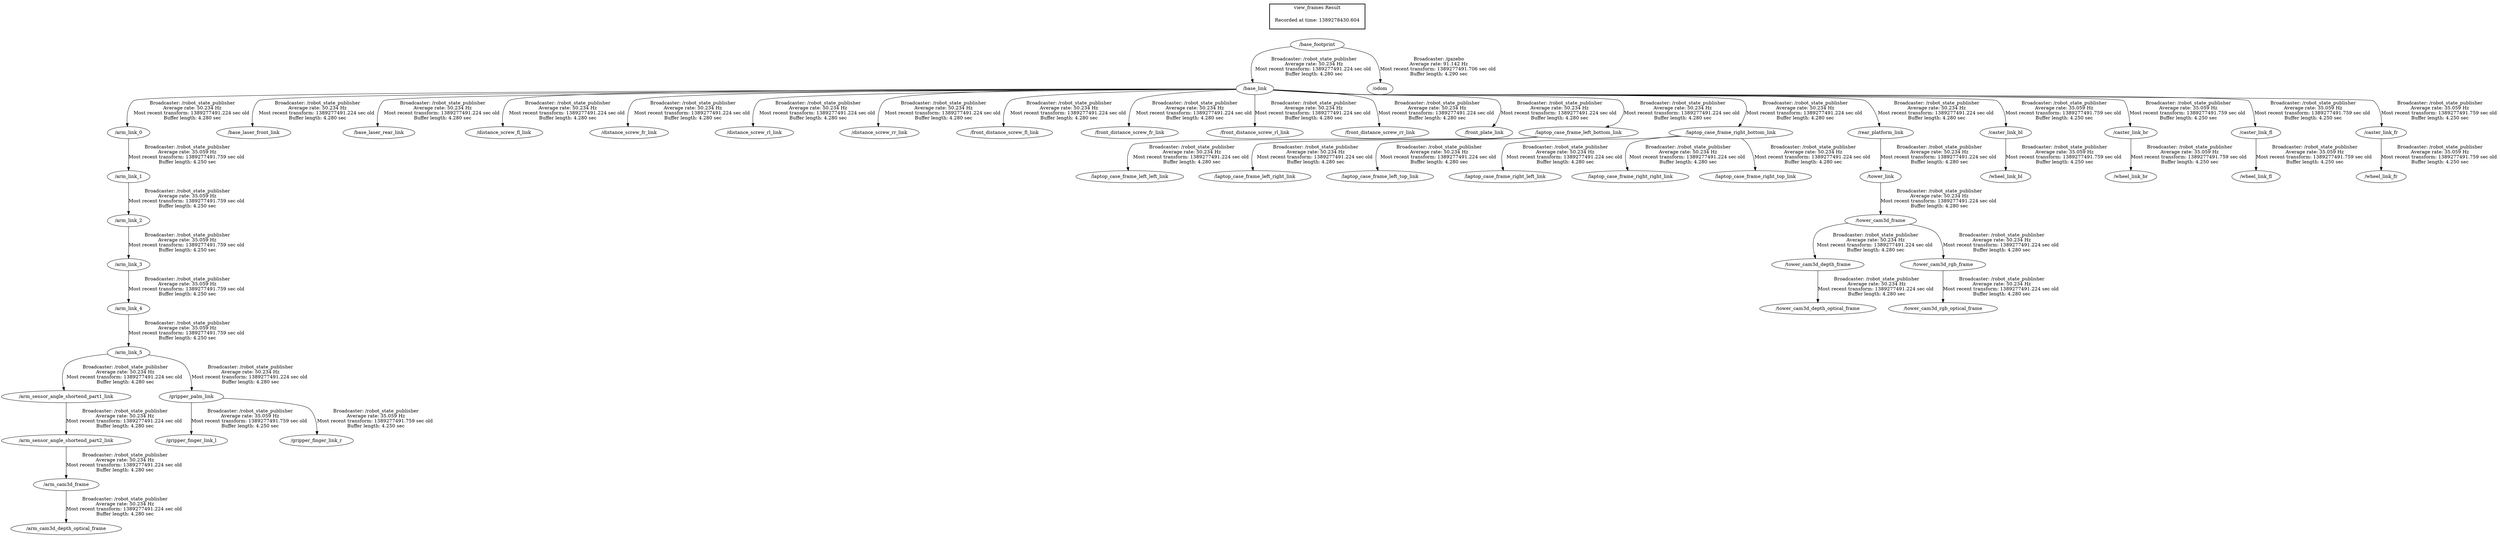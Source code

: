 digraph G {
"/arm_cam3d_frame" -> "/arm_cam3d_depth_optical_frame"[label="Broadcaster: /robot_state_publisher\nAverage rate: 50.234 Hz\nMost recent transform: 1389277491.224 sec old \nBuffer length: 4.280 sec\n"];
"/arm_sensor_angle_shortend_part2_link" -> "/arm_cam3d_frame"[label="Broadcaster: /robot_state_publisher\nAverage rate: 50.234 Hz\nMost recent transform: 1389277491.224 sec old \nBuffer length: 4.280 sec\n"];
"/arm_sensor_angle_shortend_part1_link" -> "/arm_sensor_angle_shortend_part2_link"[label="Broadcaster: /robot_state_publisher\nAverage rate: 50.234 Hz\nMost recent transform: 1389277491.224 sec old \nBuffer length: 4.280 sec\n"];
"/base_link" -> "/arm_link_0"[label="Broadcaster: /robot_state_publisher\nAverage rate: 50.234 Hz\nMost recent transform: 1389277491.224 sec old \nBuffer length: 4.280 sec\n"];
"/base_footprint" -> "/base_link"[label="Broadcaster: /robot_state_publisher\nAverage rate: 50.234 Hz\nMost recent transform: 1389277491.224 sec old \nBuffer length: 4.280 sec\n"];
"/arm_link_5" -> "/arm_sensor_angle_shortend_part1_link"[label="Broadcaster: /robot_state_publisher\nAverage rate: 50.234 Hz\nMost recent transform: 1389277491.224 sec old \nBuffer length: 4.280 sec\n"];
"/arm_link_4" -> "/arm_link_5"[label="Broadcaster: /robot_state_publisher\nAverage rate: 35.059 Hz\nMost recent transform: 1389277491.759 sec old \nBuffer length: 4.250 sec\n"];
"/base_link" -> "/base_laser_front_link"[label="Broadcaster: /robot_state_publisher\nAverage rate: 50.234 Hz\nMost recent transform: 1389277491.224 sec old \nBuffer length: 4.280 sec\n"];
"/base_link" -> "/base_laser_rear_link"[label="Broadcaster: /robot_state_publisher\nAverage rate: 50.234 Hz\nMost recent transform: 1389277491.224 sec old \nBuffer length: 4.280 sec\n"];
"/base_link" -> "/distance_screw_fl_link"[label="Broadcaster: /robot_state_publisher\nAverage rate: 50.234 Hz\nMost recent transform: 1389277491.224 sec old \nBuffer length: 4.280 sec\n"];
"/base_link" -> "/distance_screw_fr_link"[label="Broadcaster: /robot_state_publisher\nAverage rate: 50.234 Hz\nMost recent transform: 1389277491.224 sec old \nBuffer length: 4.280 sec\n"];
"/base_link" -> "/distance_screw_rl_link"[label="Broadcaster: /robot_state_publisher\nAverage rate: 50.234 Hz\nMost recent transform: 1389277491.224 sec old \nBuffer length: 4.280 sec\n"];
"/base_link" -> "/distance_screw_rr_link"[label="Broadcaster: /robot_state_publisher\nAverage rate: 50.234 Hz\nMost recent transform: 1389277491.224 sec old \nBuffer length: 4.280 sec\n"];
"/base_link" -> "/front_distance_screw_fl_link"[label="Broadcaster: /robot_state_publisher\nAverage rate: 50.234 Hz\nMost recent transform: 1389277491.224 sec old \nBuffer length: 4.280 sec\n"];
"/base_link" -> "/front_distance_screw_fr_link"[label="Broadcaster: /robot_state_publisher\nAverage rate: 50.234 Hz\nMost recent transform: 1389277491.224 sec old \nBuffer length: 4.280 sec\n"];
"/base_link" -> "/front_distance_screw_rl_link"[label="Broadcaster: /robot_state_publisher\nAverage rate: 50.234 Hz\nMost recent transform: 1389277491.224 sec old \nBuffer length: 4.280 sec\n"];
"/base_link" -> "/front_distance_screw_rr_link"[label="Broadcaster: /robot_state_publisher\nAverage rate: 50.234 Hz\nMost recent transform: 1389277491.224 sec old \nBuffer length: 4.280 sec\n"];
"/base_link" -> "/front_plate_link"[label="Broadcaster: /robot_state_publisher\nAverage rate: 50.234 Hz\nMost recent transform: 1389277491.224 sec old \nBuffer length: 4.280 sec\n"];
"/arm_link_5" -> "/gripper_palm_link"[label="Broadcaster: /robot_state_publisher\nAverage rate: 50.234 Hz\nMost recent transform: 1389277491.224 sec old \nBuffer length: 4.280 sec\n"];
"/base_link" -> "/laptop_case_frame_left_bottom_link"[label="Broadcaster: /robot_state_publisher\nAverage rate: 50.234 Hz\nMost recent transform: 1389277491.224 sec old \nBuffer length: 4.280 sec\n"];
"/laptop_case_frame_left_bottom_link" -> "/laptop_case_frame_left_left_link"[label="Broadcaster: /robot_state_publisher\nAverage rate: 50.234 Hz\nMost recent transform: 1389277491.224 sec old \nBuffer length: 4.280 sec\n"];
"/laptop_case_frame_left_bottom_link" -> "/laptop_case_frame_left_right_link"[label="Broadcaster: /robot_state_publisher\nAverage rate: 50.234 Hz\nMost recent transform: 1389277491.224 sec old \nBuffer length: 4.280 sec\n"];
"/laptop_case_frame_left_bottom_link" -> "/laptop_case_frame_left_top_link"[label="Broadcaster: /robot_state_publisher\nAverage rate: 50.234 Hz\nMost recent transform: 1389277491.224 sec old \nBuffer length: 4.280 sec\n"];
"/base_link" -> "/laptop_case_frame_right_bottom_link"[label="Broadcaster: /robot_state_publisher\nAverage rate: 50.234 Hz\nMost recent transform: 1389277491.224 sec old \nBuffer length: 4.280 sec\n"];
"/laptop_case_frame_right_bottom_link" -> "/laptop_case_frame_right_left_link"[label="Broadcaster: /robot_state_publisher\nAverage rate: 50.234 Hz\nMost recent transform: 1389277491.224 sec old \nBuffer length: 4.280 sec\n"];
"/laptop_case_frame_right_bottom_link" -> "/laptop_case_frame_right_right_link"[label="Broadcaster: /robot_state_publisher\nAverage rate: 50.234 Hz\nMost recent transform: 1389277491.224 sec old \nBuffer length: 4.280 sec\n"];
"/laptop_case_frame_right_bottom_link" -> "/laptop_case_frame_right_top_link"[label="Broadcaster: /robot_state_publisher\nAverage rate: 50.234 Hz\nMost recent transform: 1389277491.224 sec old \nBuffer length: 4.280 sec\n"];
"/base_link" -> "/rear_platform_link"[label="Broadcaster: /robot_state_publisher\nAverage rate: 50.234 Hz\nMost recent transform: 1389277491.224 sec old \nBuffer length: 4.280 sec\n"];
"/tower_cam3d_frame" -> "/tower_cam3d_depth_frame"[label="Broadcaster: /robot_state_publisher\nAverage rate: 50.234 Hz\nMost recent transform: 1389277491.224 sec old \nBuffer length: 4.280 sec\n"];
"/tower_link" -> "/tower_cam3d_frame"[label="Broadcaster: /robot_state_publisher\nAverage rate: 50.234 Hz\nMost recent transform: 1389277491.224 sec old \nBuffer length: 4.280 sec\n"];
"/tower_cam3d_depth_frame" -> "/tower_cam3d_depth_optical_frame"[label="Broadcaster: /robot_state_publisher\nAverage rate: 50.234 Hz\nMost recent transform: 1389277491.224 sec old \nBuffer length: 4.280 sec\n"];
"/tower_cam3d_frame" -> "/tower_cam3d_rgb_frame"[label="Broadcaster: /robot_state_publisher\nAverage rate: 50.234 Hz\nMost recent transform: 1389277491.224 sec old \nBuffer length: 4.280 sec\n"];
"/tower_cam3d_rgb_frame" -> "/tower_cam3d_rgb_optical_frame"[label="Broadcaster: /robot_state_publisher\nAverage rate: 50.234 Hz\nMost recent transform: 1389277491.224 sec old \nBuffer length: 4.280 sec\n"];
"/rear_platform_link" -> "/tower_link"[label="Broadcaster: /robot_state_publisher\nAverage rate: 50.234 Hz\nMost recent transform: 1389277491.224 sec old \nBuffer length: 4.280 sec\n"];
"/arm_link_0" -> "/arm_link_1"[label="Broadcaster: /robot_state_publisher\nAverage rate: 35.059 Hz\nMost recent transform: 1389277491.759 sec old \nBuffer length: 4.250 sec\n"];
"/arm_link_1" -> "/arm_link_2"[label="Broadcaster: /robot_state_publisher\nAverage rate: 35.059 Hz\nMost recent transform: 1389277491.759 sec old \nBuffer length: 4.250 sec\n"];
"/arm_link_2" -> "/arm_link_3"[label="Broadcaster: /robot_state_publisher\nAverage rate: 35.059 Hz\nMost recent transform: 1389277491.759 sec old \nBuffer length: 4.250 sec\n"];
"/arm_link_3" -> "/arm_link_4"[label="Broadcaster: /robot_state_publisher\nAverage rate: 35.059 Hz\nMost recent transform: 1389277491.759 sec old \nBuffer length: 4.250 sec\n"];
"/base_link" -> "/caster_link_bl"[label="Broadcaster: /robot_state_publisher\nAverage rate: 35.059 Hz\nMost recent transform: 1389277491.759 sec old \nBuffer length: 4.250 sec\n"];
"/base_link" -> "/caster_link_br"[label="Broadcaster: /robot_state_publisher\nAverage rate: 35.059 Hz\nMost recent transform: 1389277491.759 sec old \nBuffer length: 4.250 sec\n"];
"/base_link" -> "/caster_link_fl"[label="Broadcaster: /robot_state_publisher\nAverage rate: 35.059 Hz\nMost recent transform: 1389277491.759 sec old \nBuffer length: 4.250 sec\n"];
"/base_link" -> "/caster_link_fr"[label="Broadcaster: /robot_state_publisher\nAverage rate: 35.059 Hz\nMost recent transform: 1389277491.759 sec old \nBuffer length: 4.250 sec\n"];
"/gripper_palm_link" -> "/gripper_finger_link_l"[label="Broadcaster: /robot_state_publisher\nAverage rate: 35.059 Hz\nMost recent transform: 1389277491.759 sec old \nBuffer length: 4.250 sec\n"];
"/gripper_palm_link" -> "/gripper_finger_link_r"[label="Broadcaster: /robot_state_publisher\nAverage rate: 35.059 Hz\nMost recent transform: 1389277491.759 sec old \nBuffer length: 4.250 sec\n"];
"/caster_link_bl" -> "/wheel_link_bl"[label="Broadcaster: /robot_state_publisher\nAverage rate: 35.059 Hz\nMost recent transform: 1389277491.759 sec old \nBuffer length: 4.250 sec\n"];
"/caster_link_br" -> "/wheel_link_br"[label="Broadcaster: /robot_state_publisher\nAverage rate: 35.059 Hz\nMost recent transform: 1389277491.759 sec old \nBuffer length: 4.250 sec\n"];
"/caster_link_fl" -> "/wheel_link_fl"[label="Broadcaster: /robot_state_publisher\nAverage rate: 35.059 Hz\nMost recent transform: 1389277491.759 sec old \nBuffer length: 4.250 sec\n"];
"/caster_link_fr" -> "/wheel_link_fr"[label="Broadcaster: /robot_state_publisher\nAverage rate: 35.059 Hz\nMost recent transform: 1389277491.759 sec old \nBuffer length: 4.250 sec\n"];
"/base_footprint" -> "/odom"[label="Broadcaster: /gazebo\nAverage rate: 91.142 Hz\nMost recent transform: 1389277491.706 sec old \nBuffer length: 4.290 sec\n"];
edge [style=invis];
 subgraph cluster_legend { style=bold; color=black; label ="view_frames Result";
"Recorded at time: 1389278430.604"[ shape=plaintext ] ;
 }->"/base_footprint";
}